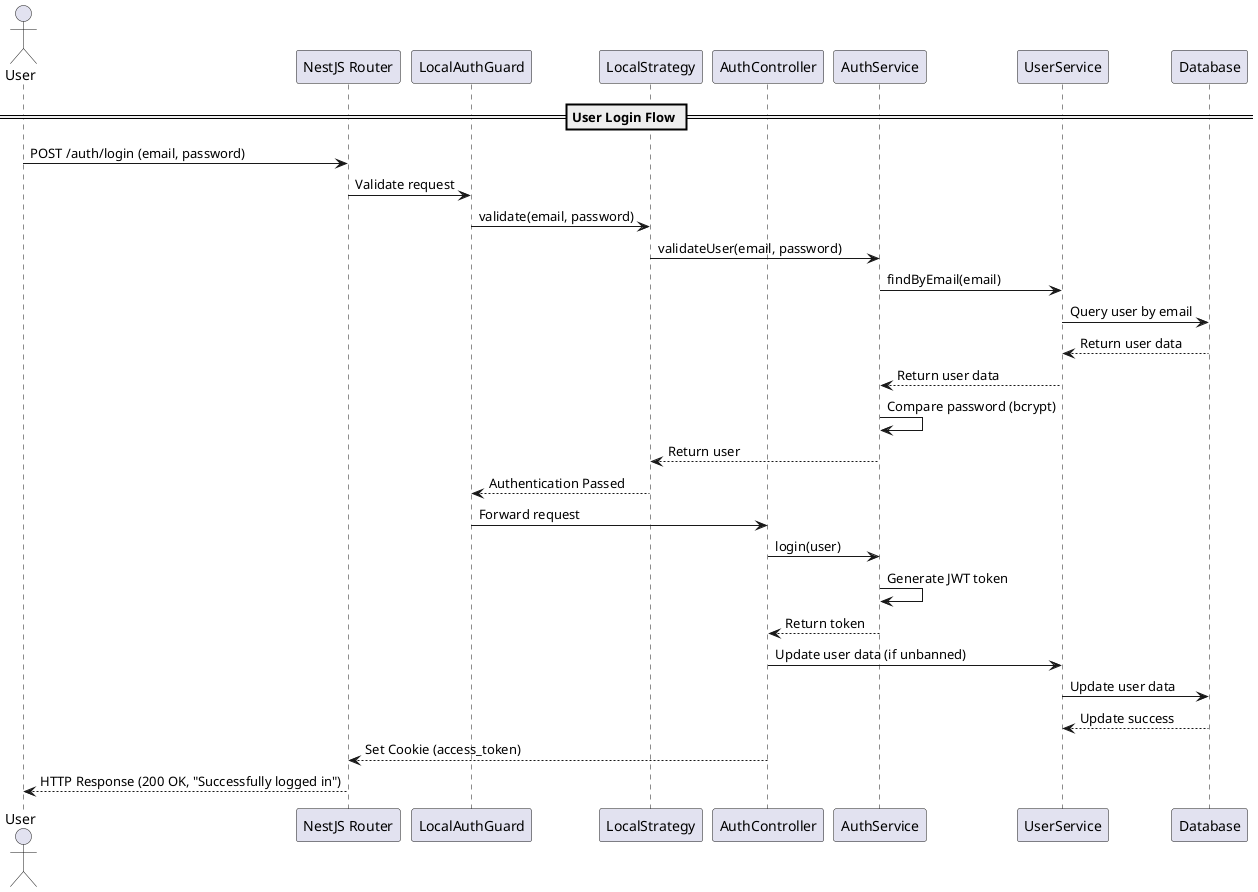 @startuml

actor User
participant "NestJS Router" as Router
participant "LocalAuthGuard" as AuthGuard
participant "LocalStrategy" as Strategy
participant "AuthController" as Controller
participant "AuthService" as AuthService
participant "UserService" as UserService
participant "Database" as Database

== User Login Flow ==
User -> Router: POST /auth/login (email, password)
Router -> AuthGuard: Validate request
AuthGuard -> Strategy: validate(email, password)
Strategy -> AuthService: validateUser(email, password)
AuthService -> UserService: findByEmail(email)
UserService -> Database: Query user by email
Database --> UserService: Return user data
UserService --> AuthService: Return user data
AuthService -> AuthService: Compare password (bcrypt)
AuthService --> Strategy: Return user
Strategy --> AuthGuard: Authentication Passed
AuthGuard -> Controller: Forward request
Controller -> AuthService: login(user)
AuthService -> AuthService: Generate JWT token
AuthService --> Controller: Return token
Controller -> UserService: Update user data (if unbanned)
UserService -> Database: Update user data
Database --> UserService: Update success
Controller --> Router: Set Cookie (access_token)
Router --> User: HTTP Response (200 OK, "Successfully logged in")

@enduml

